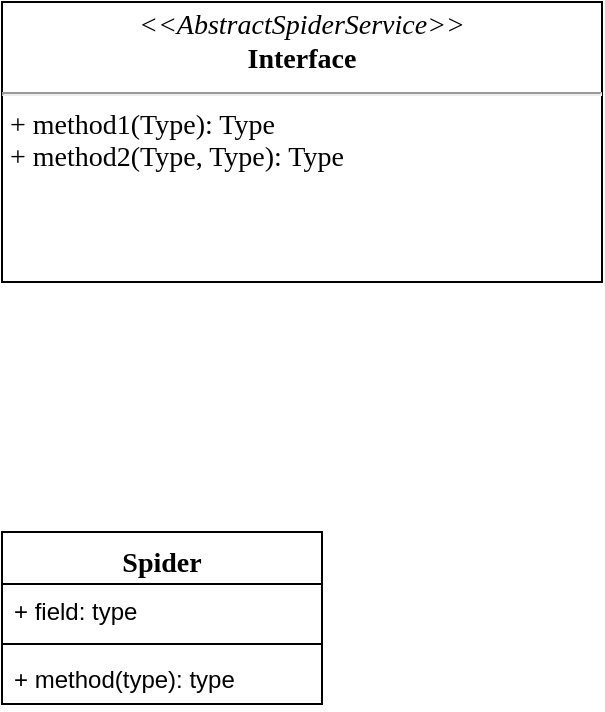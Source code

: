 <mxfile version="14.6.13" type="device" pages="3"><diagram id="C5RBs43oDa-KdzZeNtuy" name="Spider Service"><mxGraphModel dx="946" dy="680" grid="1" gridSize="10" guides="1" tooltips="1" connect="1" arrows="1" fold="1" page="1" pageScale="1" pageWidth="1654" pageHeight="1169" math="0" shadow="0"><root><mxCell id="WIyWlLk6GJQsqaUBKTNV-0"/><mxCell id="WIyWlLk6GJQsqaUBKTNV-1" parent="WIyWlLk6GJQsqaUBKTNV-0"/><mxCell id="FrcjAcxUVkgN6ua16QNb-0" value="&lt;p style=&quot;margin: 4px 0px 0px; text-align: center; font-size: 14px;&quot;&gt;&lt;i style=&quot;font-size: 14px;&quot;&gt;&amp;lt;&amp;lt;AbstractSpiderService&amp;gt;&amp;gt;&lt;/i&gt;&lt;br style=&quot;font-size: 14px;&quot;&gt;&lt;b style=&quot;font-size: 14px;&quot;&gt;Interface&lt;/b&gt;&lt;/p&gt;&lt;hr style=&quot;font-size: 14px;&quot;&gt;&lt;p style=&quot;margin: 0px 0px 0px 4px; font-size: 14px;&quot;&gt;+ method1(Type): Type&lt;br style=&quot;font-size: 14px;&quot;&gt;+ method2(Type, Type): Type&lt;/p&gt;" style="verticalAlign=top;align=left;overflow=fill;fontSize=14;fontFamily=Consolas;html=1;fontSource=https%3A%2F%2Ffonts.googleapis.com%2Fcss%3Ffamily%3DConsolas;" parent="WIyWlLk6GJQsqaUBKTNV-1" vertex="1"><mxGeometry x="250" y="320" width="300" height="140" as="geometry"/></mxCell><mxCell id="FrcjAcxUVkgN6ua16QNb-1" value="Spider" style="swimlane;fontStyle=1;align=center;verticalAlign=top;childLayout=stackLayout;horizontal=1;startSize=26;horizontalStack=0;resizeParent=1;resizeParentMax=0;resizeLast=0;collapsible=1;marginBottom=0;fontFamily=Lucida Console;fontSize=14;" parent="WIyWlLk6GJQsqaUBKTNV-1" vertex="1"><mxGeometry x="250" y="585" width="160" height="86" as="geometry"/></mxCell><mxCell id="FrcjAcxUVkgN6ua16QNb-2" value="+ field: type" style="text;strokeColor=none;fillColor=none;align=left;verticalAlign=top;spacingLeft=4;spacingRight=4;overflow=hidden;rotatable=0;points=[[0,0.5],[1,0.5]];portConstraint=eastwest;" parent="FrcjAcxUVkgN6ua16QNb-1" vertex="1"><mxGeometry y="26" width="160" height="26" as="geometry"/></mxCell><mxCell id="FrcjAcxUVkgN6ua16QNb-3" value="" style="line;strokeWidth=1;fillColor=none;align=left;verticalAlign=middle;spacingTop=-1;spacingLeft=3;spacingRight=3;rotatable=0;labelPosition=right;points=[];portConstraint=eastwest;" parent="FrcjAcxUVkgN6ua16QNb-1" vertex="1"><mxGeometry y="52" width="160" height="8" as="geometry"/></mxCell><mxCell id="FrcjAcxUVkgN6ua16QNb-4" value="+ method(type): type" style="text;strokeColor=none;fillColor=none;align=left;verticalAlign=top;spacingLeft=4;spacingRight=4;overflow=hidden;rotatable=0;points=[[0,0.5],[1,0.5]];portConstraint=eastwest;" parent="FrcjAcxUVkgN6ua16QNb-1" vertex="1"><mxGeometry y="60" width="160" height="26" as="geometry"/></mxCell></root></mxGraphModel></diagram><diagram id="qlimwZSFDkdZ9JP9a8iD" name="Spider Service ER"><mxGraphModel dx="946" dy="680" grid="1" gridSize="10" guides="1" tooltips="1" connect="1" arrows="1" fold="1" page="1" pageScale="1" pageWidth="1654" pageHeight="1169" math="0" shadow="0"><root><mxCell id="CEZBPi5SzJYd1iqD3oN1-0"/><mxCell id="CEZBPi5SzJYd1iqD3oN1-1" parent="CEZBPi5SzJYd1iqD3oN1-0"/></root></mxGraphModel></diagram><diagram id="WMnNC-VwoqmdMySm30Zk" name="Spider Service Architecture"><mxGraphModel dx="1113" dy="800" grid="1" gridSize="10" guides="1" tooltips="1" connect="1" arrows="1" fold="1" page="1" pageScale="1" pageWidth="1654" pageHeight="1169" math="0" shadow="0"><root><mxCell id="vSHbT7kLvw_0idv-HFV7-0"/><mxCell id="vSHbT7kLvw_0idv-HFV7-1" parent="vSHbT7kLvw_0idv-HFV7-0"/><mxCell id="vSHbT7kLvw_0idv-HFV7-3" value="" style="rounded=1;whiteSpace=wrap;html=1;fontFamily=Lucida Console;fontSize=14;dashed=1;" parent="vSHbT7kLvw_0idv-HFV7-1" vertex="1"><mxGeometry x="410" y="640" width="580" height="130" as="geometry"/></mxCell><mxCell id="vSHbT7kLvw_0idv-HFV7-2" value="Motor" style="rounded=0;whiteSpace=wrap;html=1;fontFamily=Lucida Console;fontSize=14;" parent="vSHbT7kLvw_0idv-HFV7-1" vertex="1"><mxGeometry x="560" y="730" width="150" height="30" as="geometry"/></mxCell><mxCell id="vSHbT7kLvw_0idv-HFV7-4" value="Persistence Layer" style="text;html=1;strokeColor=none;fillColor=none;align=center;verticalAlign=middle;whiteSpace=wrap;rounded=0;dashed=1;fontFamily=Lucida Console;fontSize=14;" parent="vSHbT7kLvw_0idv-HFV7-1" vertex="1"><mxGeometry x="430" y="650" width="120" height="20" as="geometry"/></mxCell><mxCell id="vSHbT7kLvw_0idv-HFV7-5" value="" style="rounded=1;whiteSpace=wrap;html=1;fontFamily=Lucida Console;fontSize=14;dashed=1;" parent="vSHbT7kLvw_0idv-HFV7-1" vertex="1"><mxGeometry x="410" y="770" width="580" height="130" as="geometry"/></mxCell><mxCell id="vSHbT7kLvw_0idv-HFV7-6" value="MongoDB" style="rounded=0;whiteSpace=wrap;html=1;fontFamily=Lucida Console;fontSize=14;" parent="vSHbT7kLvw_0idv-HFV7-1" vertex="1"><mxGeometry x="560" y="810" width="300" height="60" as="geometry"/></mxCell><mxCell id="vSHbT7kLvw_0idv-HFV7-7" value="Database" style="text;html=1;strokeColor=none;fillColor=none;align=center;verticalAlign=middle;whiteSpace=wrap;rounded=0;dashed=1;fontFamily=Lucida Console;fontSize=14;" parent="vSHbT7kLvw_0idv-HFV7-1" vertex="1"><mxGeometry x="430" y="780" width="120" height="20" as="geometry"/></mxCell><mxCell id="vSHbT7kLvw_0idv-HFV7-8" value="" style="rounded=1;whiteSpace=wrap;html=1;fontFamily=Lucida Console;fontSize=14;dashed=1;" parent="vSHbT7kLvw_0idv-HFV7-1" vertex="1"><mxGeometry x="410" y="320" width="580" height="320" as="geometry"/></mxCell><mxCell id="vSHbT7kLvw_0idv-HFV7-9" value="Service Layer" style="text;html=1;strokeColor=none;fillColor=none;align=center;verticalAlign=middle;whiteSpace=wrap;rounded=0;dashed=1;fontFamily=Lucida Console;fontSize=14;" parent="vSHbT7kLvw_0idv-HFV7-1" vertex="1"><mxGeometry x="430" y="340" width="120" height="20" as="geometry"/></mxCell><mxCell id="vSHbT7kLvw_0idv-HFV7-10" value="" style="rounded=1;whiteSpace=wrap;html=1;fontFamily=Lucida Console;fontSize=14;dashed=1;" parent="vSHbT7kLvw_0idv-HFV7-1" vertex="1"><mxGeometry x="430" y="560" width="540" height="70" as="geometry"/></mxCell><mxCell id="vSHbT7kLvw_0idv-HFV7-11" value="Foundational Libraries" style="text;html=1;strokeColor=none;fillColor=none;align=center;verticalAlign=middle;whiteSpace=wrap;rounded=0;dashed=1;fontFamily=Lucida Console;fontSize=14;" parent="vSHbT7kLvw_0idv-HFV7-1" vertex="1"><mxGeometry x="430" y="565" width="150" height="20" as="geometry"/></mxCell><mxCell id="vSHbT7kLvw_0idv-HFV7-12" value="asyncio" style="rounded=0;whiteSpace=wrap;html=1;fontFamily=Lucida Console;fontSize=14;" parent="vSHbT7kLvw_0idv-HFV7-1" vertex="1"><mxGeometry x="450" y="590" width="70" height="20" as="geometry"/></mxCell><mxCell id="vSHbT7kLvw_0idv-HFV7-13" value="aiohttp" style="rounded=0;whiteSpace=wrap;html=1;fontFamily=Lucida Console;fontSize=14;" parent="vSHbT7kLvw_0idv-HFV7-1" vertex="1"><mxGeometry x="530" y="590" width="70" height="20" as="geometry"/></mxCell><mxCell id="vSHbT7kLvw_0idv-HFV7-15" value="pydantic" style="rounded=0;whiteSpace=wrap;html=1;fontFamily=Lucida Console;fontSize=14;" parent="vSHbT7kLvw_0idv-HFV7-1" vertex="1"><mxGeometry x="610" y="590" width="70" height="20" as="geometry"/></mxCell><mxCell id="vSHbT7kLvw_0idv-HFV7-16" value="" style="rounded=1;whiteSpace=wrap;html=1;fontFamily=Lucida Console;fontSize=14;dashed=1;" parent="vSHbT7kLvw_0idv-HFV7-1" vertex="1"><mxGeometry x="430" y="480" width="540" height="80" as="geometry"/></mxCell><mxCell id="vSHbT7kLvw_0idv-HFV7-17" value="Application Core" style="text;html=1;strokeColor=none;fillColor=none;align=center;verticalAlign=middle;whiteSpace=wrap;rounded=0;dashed=1;fontFamily=Lucida Console;fontSize=14;" parent="vSHbT7kLvw_0idv-HFV7-1" vertex="1"><mxGeometry x="430" y="490" width="150" height="20" as="geometry"/></mxCell><mxCell id="vSHbT7kLvw_0idv-HFV7-18" value="spider" style="rounded=0;whiteSpace=wrap;html=1;fontFamily=Lucida Console;fontSize=14;" parent="vSHbT7kLvw_0idv-HFV7-1" vertex="1"><mxGeometry x="510" y="520" width="70" height="20" as="geometry"/></mxCell><mxCell id="8kr03e1TSDEuhIvOA7RW-0" value="Spider Service Data Models" style="rounded=0;whiteSpace=wrap;html=1;fontFamily=Lucida Console;fontSize=14;" vertex="1" parent="vSHbT7kLvw_0idv-HFV7-1"><mxGeometry x="560" y="680" width="300" height="40" as="geometry"/></mxCell><mxCell id="8kr03e1TSDEuhIvOA7RW-2" value="pydantic" style="rounded=0;whiteSpace=wrap;html=1;fontFamily=Lucida Console;fontSize=14;" vertex="1" parent="vSHbT7kLvw_0idv-HFV7-1"><mxGeometry x="720" y="730" width="140" height="30" as="geometry"/></mxCell><mxCell id="8kr03e1TSDEuhIvOA7RW-3" value="&lt;h1&gt;&lt;font style=&quot;font-size: 15px&quot;&gt;Application Core&lt;/font&gt;&lt;/h1&gt;&lt;p&gt;Provides core functionality for spider service. This sub-layer&lt;/p&gt;" style="text;html=1;fillColor=none;spacing=5;spacingTop=-20;whiteSpace=wrap;overflow=hidden;rounded=0;strokeColor=#000000;sketch=0;" vertex="1" parent="vSHbT7kLvw_0idv-HFV7-1"><mxGeometry x="1090" y="470" width="190" height="120" as="geometry"/></mxCell></root></mxGraphModel></diagram></mxfile>